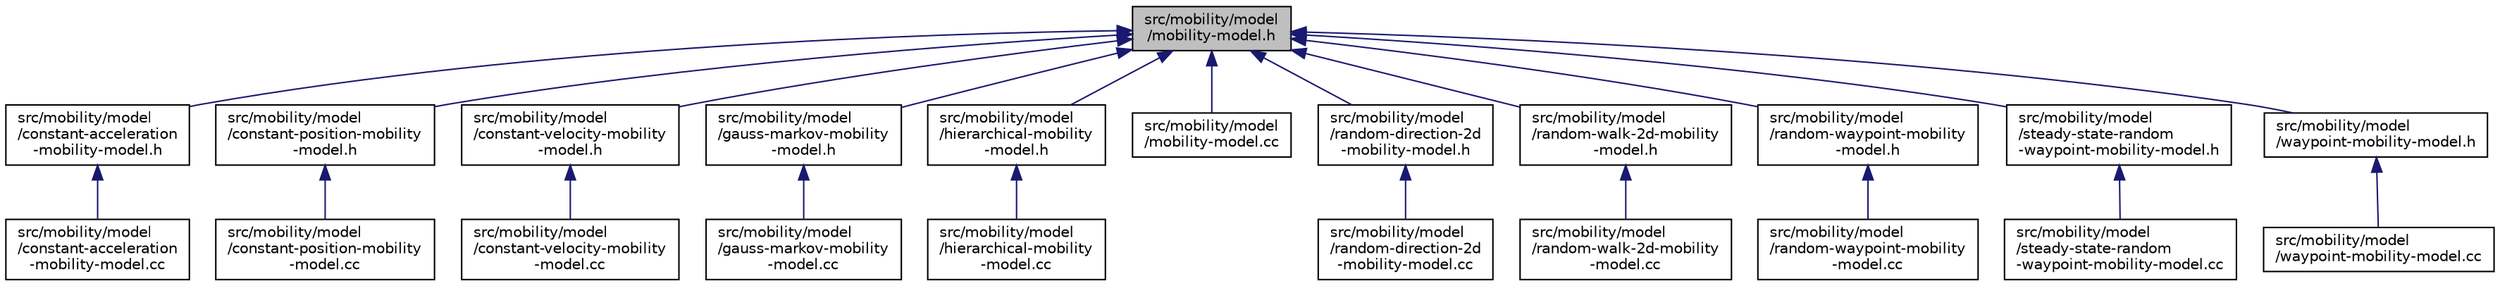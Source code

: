 digraph "src/mobility/model/mobility-model.h"
{
 // LATEX_PDF_SIZE
  edge [fontname="Helvetica",fontsize="10",labelfontname="Helvetica",labelfontsize="10"];
  node [fontname="Helvetica",fontsize="10",shape=record];
  Node1 [label="src/mobility/model\l/mobility-model.h",height=0.2,width=0.4,color="black", fillcolor="grey75", style="filled", fontcolor="black",tooltip=" "];
  Node1 -> Node2 [dir="back",color="midnightblue",fontsize="10",style="solid",fontname="Helvetica"];
  Node2 [label="src/mobility/model\l/constant-acceleration\l-mobility-model.h",height=0.2,width=0.4,color="black", fillcolor="white", style="filled",URL="$constant-acceleration-mobility-model_8h.html",tooltip=" "];
  Node2 -> Node3 [dir="back",color="midnightblue",fontsize="10",style="solid",fontname="Helvetica"];
  Node3 [label="src/mobility/model\l/constant-acceleration\l-mobility-model.cc",height=0.2,width=0.4,color="black", fillcolor="white", style="filled",URL="$constant-acceleration-mobility-model_8cc.html",tooltip=" "];
  Node1 -> Node4 [dir="back",color="midnightblue",fontsize="10",style="solid",fontname="Helvetica"];
  Node4 [label="src/mobility/model\l/constant-position-mobility\l-model.h",height=0.2,width=0.4,color="black", fillcolor="white", style="filled",URL="$constant-position-mobility-model_8h.html",tooltip=" "];
  Node4 -> Node5 [dir="back",color="midnightblue",fontsize="10",style="solid",fontname="Helvetica"];
  Node5 [label="src/mobility/model\l/constant-position-mobility\l-model.cc",height=0.2,width=0.4,color="black", fillcolor="white", style="filled",URL="$constant-position-mobility-model_8cc.html",tooltip=" "];
  Node1 -> Node6 [dir="back",color="midnightblue",fontsize="10",style="solid",fontname="Helvetica"];
  Node6 [label="src/mobility/model\l/constant-velocity-mobility\l-model.h",height=0.2,width=0.4,color="black", fillcolor="white", style="filled",URL="$constant-velocity-mobility-model_8h.html",tooltip=" "];
  Node6 -> Node7 [dir="back",color="midnightblue",fontsize="10",style="solid",fontname="Helvetica"];
  Node7 [label="src/mobility/model\l/constant-velocity-mobility\l-model.cc",height=0.2,width=0.4,color="black", fillcolor="white", style="filled",URL="$constant-velocity-mobility-model_8cc.html",tooltip=" "];
  Node1 -> Node8 [dir="back",color="midnightblue",fontsize="10",style="solid",fontname="Helvetica"];
  Node8 [label="src/mobility/model\l/gauss-markov-mobility\l-model.h",height=0.2,width=0.4,color="black", fillcolor="white", style="filled",URL="$gauss-markov-mobility-model_8h.html",tooltip=" "];
  Node8 -> Node9 [dir="back",color="midnightblue",fontsize="10",style="solid",fontname="Helvetica"];
  Node9 [label="src/mobility/model\l/gauss-markov-mobility\l-model.cc",height=0.2,width=0.4,color="black", fillcolor="white", style="filled",URL="$gauss-markov-mobility-model_8cc.html",tooltip=" "];
  Node1 -> Node10 [dir="back",color="midnightblue",fontsize="10",style="solid",fontname="Helvetica"];
  Node10 [label="src/mobility/model\l/hierarchical-mobility\l-model.h",height=0.2,width=0.4,color="black", fillcolor="white", style="filled",URL="$hierarchical-mobility-model_8h.html",tooltip=" "];
  Node10 -> Node11 [dir="back",color="midnightblue",fontsize="10",style="solid",fontname="Helvetica"];
  Node11 [label="src/mobility/model\l/hierarchical-mobility\l-model.cc",height=0.2,width=0.4,color="black", fillcolor="white", style="filled",URL="$hierarchical-mobility-model_8cc.html",tooltip=" "];
  Node1 -> Node12 [dir="back",color="midnightblue",fontsize="10",style="solid",fontname="Helvetica"];
  Node12 [label="src/mobility/model\l/mobility-model.cc",height=0.2,width=0.4,color="black", fillcolor="white", style="filled",URL="$mobility-model_8cc.html",tooltip=" "];
  Node1 -> Node13 [dir="back",color="midnightblue",fontsize="10",style="solid",fontname="Helvetica"];
  Node13 [label="src/mobility/model\l/random-direction-2d\l-mobility-model.h",height=0.2,width=0.4,color="black", fillcolor="white", style="filled",URL="$random-direction-2d-mobility-model_8h.html",tooltip=" "];
  Node13 -> Node14 [dir="back",color="midnightblue",fontsize="10",style="solid",fontname="Helvetica"];
  Node14 [label="src/mobility/model\l/random-direction-2d\l-mobility-model.cc",height=0.2,width=0.4,color="black", fillcolor="white", style="filled",URL="$random-direction-2d-mobility-model_8cc.html",tooltip=" "];
  Node1 -> Node15 [dir="back",color="midnightblue",fontsize="10",style="solid",fontname="Helvetica"];
  Node15 [label="src/mobility/model\l/random-walk-2d-mobility\l-model.h",height=0.2,width=0.4,color="black", fillcolor="white", style="filled",URL="$random-walk-2d-mobility-model_8h.html",tooltip=" "];
  Node15 -> Node16 [dir="back",color="midnightblue",fontsize="10",style="solid",fontname="Helvetica"];
  Node16 [label="src/mobility/model\l/random-walk-2d-mobility\l-model.cc",height=0.2,width=0.4,color="black", fillcolor="white", style="filled",URL="$random-walk-2d-mobility-model_8cc.html",tooltip=" "];
  Node1 -> Node17 [dir="back",color="midnightblue",fontsize="10",style="solid",fontname="Helvetica"];
  Node17 [label="src/mobility/model\l/random-waypoint-mobility\l-model.h",height=0.2,width=0.4,color="black", fillcolor="white", style="filled",URL="$random-waypoint-mobility-model_8h.html",tooltip=" "];
  Node17 -> Node18 [dir="back",color="midnightblue",fontsize="10",style="solid",fontname="Helvetica"];
  Node18 [label="src/mobility/model\l/random-waypoint-mobility\l-model.cc",height=0.2,width=0.4,color="black", fillcolor="white", style="filled",URL="$random-waypoint-mobility-model_8cc.html",tooltip=" "];
  Node1 -> Node19 [dir="back",color="midnightblue",fontsize="10",style="solid",fontname="Helvetica"];
  Node19 [label="src/mobility/model\l/steady-state-random\l-waypoint-mobility-model.h",height=0.2,width=0.4,color="black", fillcolor="white", style="filled",URL="$steady-state-random-waypoint-mobility-model_8h.html",tooltip=" "];
  Node19 -> Node20 [dir="back",color="midnightblue",fontsize="10",style="solid",fontname="Helvetica"];
  Node20 [label="src/mobility/model\l/steady-state-random\l-waypoint-mobility-model.cc",height=0.2,width=0.4,color="black", fillcolor="white", style="filled",URL="$steady-state-random-waypoint-mobility-model_8cc.html",tooltip=" "];
  Node1 -> Node21 [dir="back",color="midnightblue",fontsize="10",style="solid",fontname="Helvetica"];
  Node21 [label="src/mobility/model\l/waypoint-mobility-model.h",height=0.2,width=0.4,color="black", fillcolor="white", style="filled",URL="$waypoint-mobility-model_8h.html",tooltip=" "];
  Node21 -> Node22 [dir="back",color="midnightblue",fontsize="10",style="solid",fontname="Helvetica"];
  Node22 [label="src/mobility/model\l/waypoint-mobility-model.cc",height=0.2,width=0.4,color="black", fillcolor="white", style="filled",URL="$waypoint-mobility-model_8cc.html",tooltip=" "];
}
